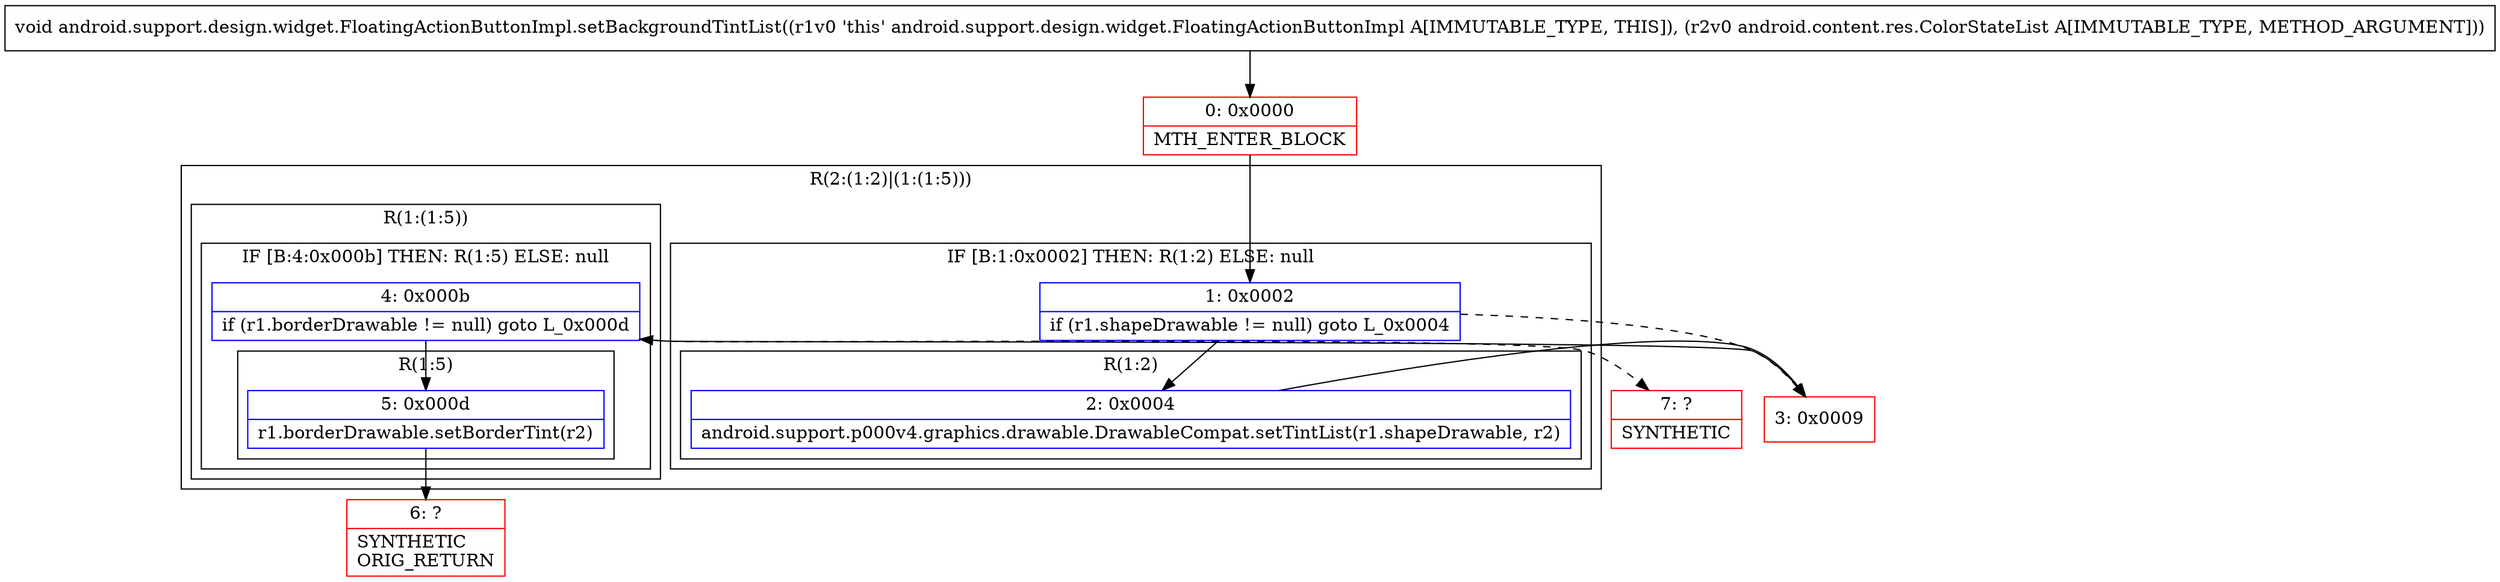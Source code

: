 digraph "CFG forandroid.support.design.widget.FloatingActionButtonImpl.setBackgroundTintList(Landroid\/content\/res\/ColorStateList;)V" {
subgraph cluster_Region_144887396 {
label = "R(2:(1:2)|(1:(1:5)))";
node [shape=record,color=blue];
subgraph cluster_IfRegion_1209560466 {
label = "IF [B:1:0x0002] THEN: R(1:2) ELSE: null";
node [shape=record,color=blue];
Node_1 [shape=record,label="{1\:\ 0x0002|if (r1.shapeDrawable != null) goto L_0x0004\l}"];
subgraph cluster_Region_99033436 {
label = "R(1:2)";
node [shape=record,color=blue];
Node_2 [shape=record,label="{2\:\ 0x0004|android.support.p000v4.graphics.drawable.DrawableCompat.setTintList(r1.shapeDrawable, r2)\l}"];
}
}
subgraph cluster_Region_783706518 {
label = "R(1:(1:5))";
node [shape=record,color=blue];
subgraph cluster_IfRegion_813253578 {
label = "IF [B:4:0x000b] THEN: R(1:5) ELSE: null";
node [shape=record,color=blue];
Node_4 [shape=record,label="{4\:\ 0x000b|if (r1.borderDrawable != null) goto L_0x000d\l}"];
subgraph cluster_Region_998694058 {
label = "R(1:5)";
node [shape=record,color=blue];
Node_5 [shape=record,label="{5\:\ 0x000d|r1.borderDrawable.setBorderTint(r2)\l}"];
}
}
}
}
Node_0 [shape=record,color=red,label="{0\:\ 0x0000|MTH_ENTER_BLOCK\l}"];
Node_3 [shape=record,color=red,label="{3\:\ 0x0009}"];
Node_6 [shape=record,color=red,label="{6\:\ ?|SYNTHETIC\lORIG_RETURN\l}"];
Node_7 [shape=record,color=red,label="{7\:\ ?|SYNTHETIC\l}"];
MethodNode[shape=record,label="{void android.support.design.widget.FloatingActionButtonImpl.setBackgroundTintList((r1v0 'this' android.support.design.widget.FloatingActionButtonImpl A[IMMUTABLE_TYPE, THIS]), (r2v0 android.content.res.ColorStateList A[IMMUTABLE_TYPE, METHOD_ARGUMENT])) }"];
MethodNode -> Node_0;
Node_1 -> Node_2;
Node_1 -> Node_3[style=dashed];
Node_2 -> Node_3;
Node_4 -> Node_5;
Node_4 -> Node_7[style=dashed];
Node_5 -> Node_6;
Node_0 -> Node_1;
Node_3 -> Node_4;
}


